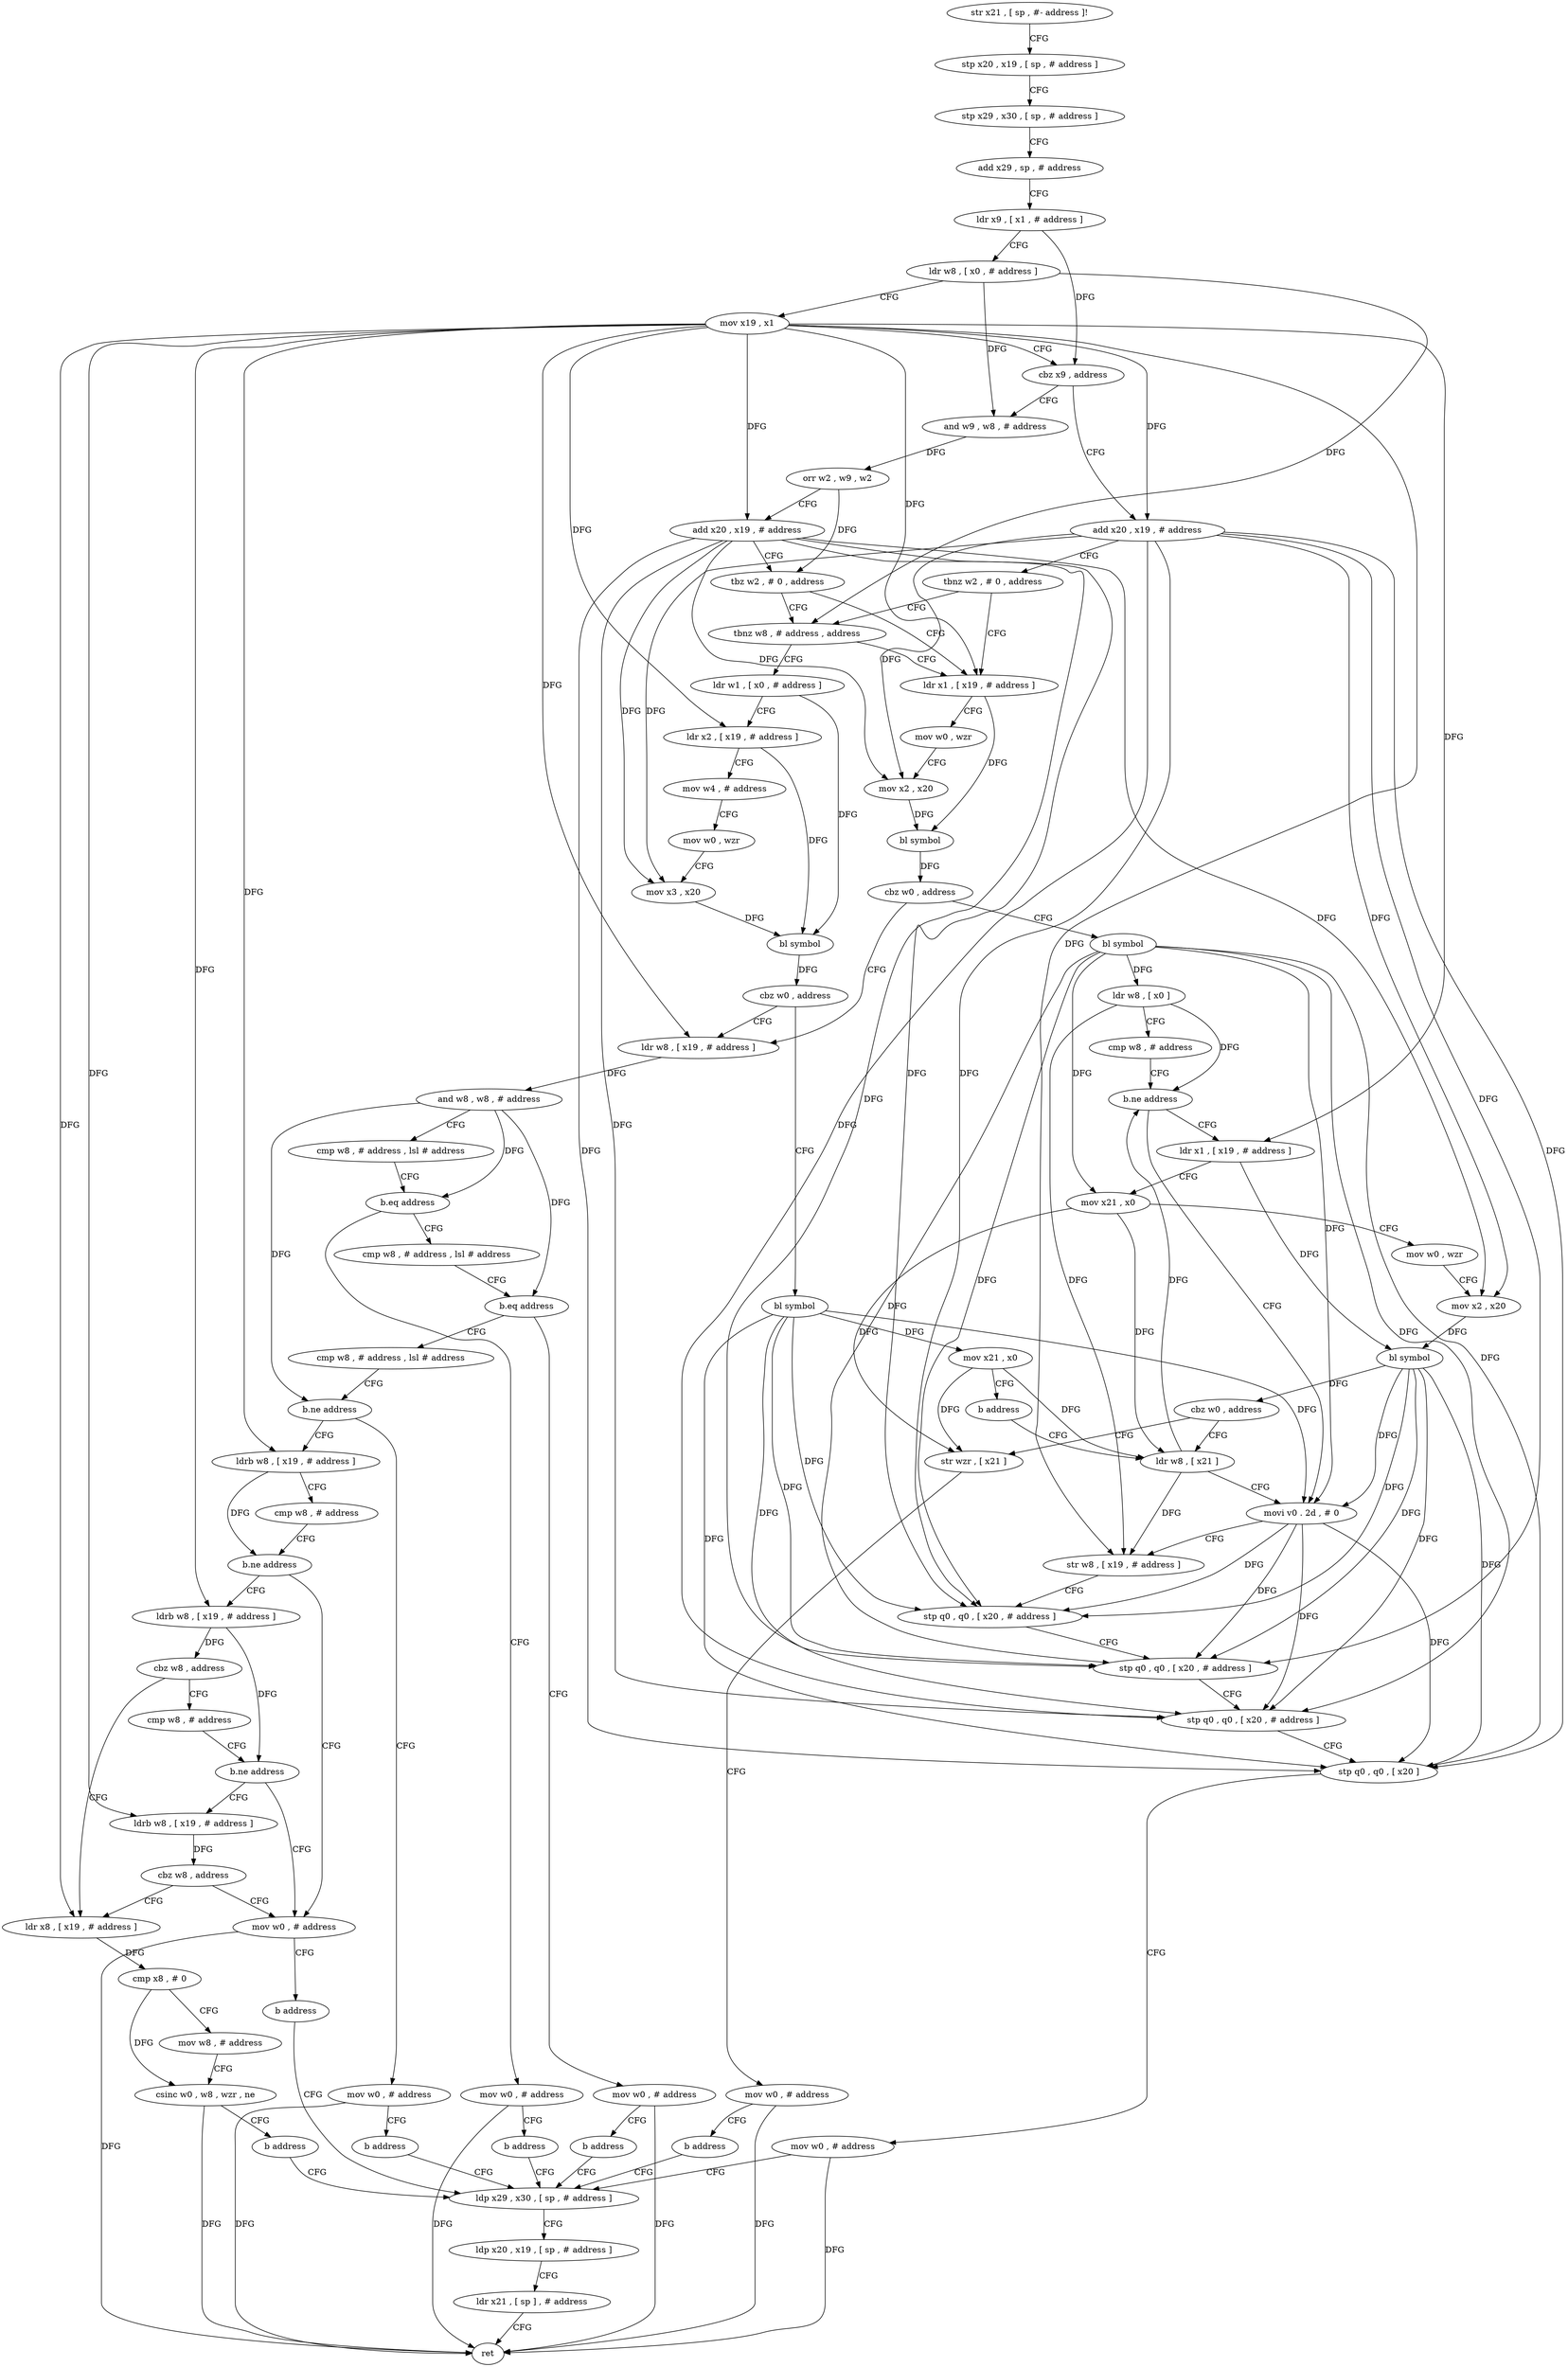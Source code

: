 digraph "func" {
"4272272" [label = "str x21 , [ sp , #- address ]!" ]
"4272276" [label = "stp x20 , x19 , [ sp , # address ]" ]
"4272280" [label = "stp x29 , x30 , [ sp , # address ]" ]
"4272284" [label = "add x29 , sp , # address" ]
"4272288" [label = "ldr x9 , [ x1 , # address ]" ]
"4272292" [label = "ldr w8 , [ x0 , # address ]" ]
"4272296" [label = "mov x19 , x1" ]
"4272300" [label = "cbz x9 , address" ]
"4272356" [label = "and w9 , w8 , # address" ]
"4272304" [label = "add x20 , x19 , # address" ]
"4272360" [label = "orr w2 , w9 , w2" ]
"4272364" [label = "add x20 , x19 , # address" ]
"4272368" [label = "tbz w2 , # 0 , address" ]
"4272312" [label = "tbnz w8 , # address , address" ]
"4272372" [label = "ldr x1 , [ x19 , # address ]" ]
"4272308" [label = "tbnz w2 , # 0 , address" ]
"4272316" [label = "ldr w1 , [ x0 , # address ]" ]
"4272376" [label = "mov w0 , wzr" ]
"4272380" [label = "mov x2 , x20" ]
"4272384" [label = "bl symbol" ]
"4272388" [label = "cbz w0 , address" ]
"4272480" [label = "ldr w8 , [ x19 , # address ]" ]
"4272392" [label = "bl symbol" ]
"4272320" [label = "ldr x2 , [ x19 , # address ]" ]
"4272324" [label = "mov w4 , # address" ]
"4272328" [label = "mov w0 , wzr" ]
"4272332" [label = "mov x3 , x20" ]
"4272336" [label = "bl symbol" ]
"4272340" [label = "cbz w0 , address" ]
"4272344" [label = "bl symbol" ]
"4272484" [label = "and w8 , w8 , # address" ]
"4272488" [label = "cmp w8 , # address , lsl # address" ]
"4272492" [label = "b.eq address" ]
"4272556" [label = "mov w0 , # address" ]
"4272496" [label = "cmp w8 , # address , lsl # address" ]
"4272396" [label = "ldr w8 , [ x0 ]" ]
"4272400" [label = "cmp w8 , # address" ]
"4272404" [label = "b.ne address" ]
"4272436" [label = "movi v0 . 2d , # 0" ]
"4272408" [label = "ldr x1 , [ x19 , # address ]" ]
"4272348" [label = "mov x21 , x0" ]
"4272352" [label = "b address" ]
"4272432" [label = "ldr w8 , [ x21 ]" ]
"4272560" [label = "b address" ]
"4272464" [label = "ldp x29 , x30 , [ sp , # address ]" ]
"4272500" [label = "b.eq address" ]
"4272564" [label = "mov w0 , # address" ]
"4272504" [label = "cmp w8 , # address , lsl # address" ]
"4272440" [label = "str w8 , [ x19 , # address ]" ]
"4272444" [label = "stp q0 , q0 , [ x20 , # address ]" ]
"4272448" [label = "stp q0 , q0 , [ x20 , # address ]" ]
"4272452" [label = "stp q0 , q0 , [ x20 , # address ]" ]
"4272456" [label = "stp q0 , q0 , [ x20 ]" ]
"4272460" [label = "mov w0 , # address" ]
"4272412" [label = "mov x21 , x0" ]
"4272416" [label = "mov w0 , wzr" ]
"4272420" [label = "mov x2 , x20" ]
"4272424" [label = "bl symbol" ]
"4272428" [label = "cbz w0 , address" ]
"4272580" [label = "str wzr , [ x21 ]" ]
"4272468" [label = "ldp x20 , x19 , [ sp , # address ]" ]
"4272472" [label = "ldr x21 , [ sp ] , # address" ]
"4272476" [label = "ret" ]
"4272568" [label = "b address" ]
"4272508" [label = "b.ne address" ]
"4272572" [label = "mov w0 , # address" ]
"4272512" [label = "ldrb w8 , [ x19 , # address ]" ]
"4272584" [label = "mov w0 , # address" ]
"4272588" [label = "b address" ]
"4272576" [label = "b address" ]
"4272516" [label = "cmp w8 , # address" ]
"4272520" [label = "b.ne address" ]
"4272548" [label = "mov w0 , # address" ]
"4272524" [label = "ldrb w8 , [ x19 , # address ]" ]
"4272552" [label = "b address" ]
"4272528" [label = "cbz w8 , address" ]
"4272592" [label = "ldr x8 , [ x19 , # address ]" ]
"4272532" [label = "cmp w8 , # address" ]
"4272596" [label = "cmp x8 , # 0" ]
"4272600" [label = "mov w8 , # address" ]
"4272604" [label = "csinc w0 , w8 , wzr , ne" ]
"4272608" [label = "b address" ]
"4272536" [label = "b.ne address" ]
"4272540" [label = "ldrb w8 , [ x19 , # address ]" ]
"4272544" [label = "cbz w8 , address" ]
"4272272" -> "4272276" [ label = "CFG" ]
"4272276" -> "4272280" [ label = "CFG" ]
"4272280" -> "4272284" [ label = "CFG" ]
"4272284" -> "4272288" [ label = "CFG" ]
"4272288" -> "4272292" [ label = "CFG" ]
"4272288" -> "4272300" [ label = "DFG" ]
"4272292" -> "4272296" [ label = "CFG" ]
"4272292" -> "4272356" [ label = "DFG" ]
"4272292" -> "4272312" [ label = "DFG" ]
"4272296" -> "4272300" [ label = "CFG" ]
"4272296" -> "4272364" [ label = "DFG" ]
"4272296" -> "4272304" [ label = "DFG" ]
"4272296" -> "4272372" [ label = "DFG" ]
"4272296" -> "4272320" [ label = "DFG" ]
"4272296" -> "4272480" [ label = "DFG" ]
"4272296" -> "4272440" [ label = "DFG" ]
"4272296" -> "4272408" [ label = "DFG" ]
"4272296" -> "4272512" [ label = "DFG" ]
"4272296" -> "4272524" [ label = "DFG" ]
"4272296" -> "4272592" [ label = "DFG" ]
"4272296" -> "4272540" [ label = "DFG" ]
"4272300" -> "4272356" [ label = "CFG" ]
"4272300" -> "4272304" [ label = "CFG" ]
"4272356" -> "4272360" [ label = "DFG" ]
"4272304" -> "4272308" [ label = "CFG" ]
"4272304" -> "4272380" [ label = "DFG" ]
"4272304" -> "4272332" [ label = "DFG" ]
"4272304" -> "4272444" [ label = "DFG" ]
"4272304" -> "4272448" [ label = "DFG" ]
"4272304" -> "4272452" [ label = "DFG" ]
"4272304" -> "4272456" [ label = "DFG" ]
"4272304" -> "4272420" [ label = "DFG" ]
"4272360" -> "4272364" [ label = "CFG" ]
"4272360" -> "4272368" [ label = "DFG" ]
"4272364" -> "4272368" [ label = "CFG" ]
"4272364" -> "4272380" [ label = "DFG" ]
"4272364" -> "4272332" [ label = "DFG" ]
"4272364" -> "4272444" [ label = "DFG" ]
"4272364" -> "4272448" [ label = "DFG" ]
"4272364" -> "4272452" [ label = "DFG" ]
"4272364" -> "4272456" [ label = "DFG" ]
"4272364" -> "4272420" [ label = "DFG" ]
"4272368" -> "4272312" [ label = "CFG" ]
"4272368" -> "4272372" [ label = "CFG" ]
"4272312" -> "4272372" [ label = "CFG" ]
"4272312" -> "4272316" [ label = "CFG" ]
"4272372" -> "4272376" [ label = "CFG" ]
"4272372" -> "4272384" [ label = "DFG" ]
"4272308" -> "4272372" [ label = "CFG" ]
"4272308" -> "4272312" [ label = "CFG" ]
"4272316" -> "4272320" [ label = "CFG" ]
"4272316" -> "4272336" [ label = "DFG" ]
"4272376" -> "4272380" [ label = "CFG" ]
"4272380" -> "4272384" [ label = "DFG" ]
"4272384" -> "4272388" [ label = "DFG" ]
"4272388" -> "4272480" [ label = "CFG" ]
"4272388" -> "4272392" [ label = "CFG" ]
"4272480" -> "4272484" [ label = "DFG" ]
"4272392" -> "4272396" [ label = "DFG" ]
"4272392" -> "4272412" [ label = "DFG" ]
"4272392" -> "4272436" [ label = "DFG" ]
"4272392" -> "4272444" [ label = "DFG" ]
"4272392" -> "4272448" [ label = "DFG" ]
"4272392" -> "4272452" [ label = "DFG" ]
"4272392" -> "4272456" [ label = "DFG" ]
"4272320" -> "4272324" [ label = "CFG" ]
"4272320" -> "4272336" [ label = "DFG" ]
"4272324" -> "4272328" [ label = "CFG" ]
"4272328" -> "4272332" [ label = "CFG" ]
"4272332" -> "4272336" [ label = "DFG" ]
"4272336" -> "4272340" [ label = "DFG" ]
"4272340" -> "4272480" [ label = "CFG" ]
"4272340" -> "4272344" [ label = "CFG" ]
"4272344" -> "4272348" [ label = "DFG" ]
"4272344" -> "4272436" [ label = "DFG" ]
"4272344" -> "4272444" [ label = "DFG" ]
"4272344" -> "4272448" [ label = "DFG" ]
"4272344" -> "4272452" [ label = "DFG" ]
"4272344" -> "4272456" [ label = "DFG" ]
"4272484" -> "4272488" [ label = "CFG" ]
"4272484" -> "4272492" [ label = "DFG" ]
"4272484" -> "4272500" [ label = "DFG" ]
"4272484" -> "4272508" [ label = "DFG" ]
"4272488" -> "4272492" [ label = "CFG" ]
"4272492" -> "4272556" [ label = "CFG" ]
"4272492" -> "4272496" [ label = "CFG" ]
"4272556" -> "4272560" [ label = "CFG" ]
"4272556" -> "4272476" [ label = "DFG" ]
"4272496" -> "4272500" [ label = "CFG" ]
"4272396" -> "4272400" [ label = "CFG" ]
"4272396" -> "4272404" [ label = "DFG" ]
"4272396" -> "4272440" [ label = "DFG" ]
"4272400" -> "4272404" [ label = "CFG" ]
"4272404" -> "4272436" [ label = "CFG" ]
"4272404" -> "4272408" [ label = "CFG" ]
"4272436" -> "4272440" [ label = "CFG" ]
"4272436" -> "4272444" [ label = "DFG" ]
"4272436" -> "4272448" [ label = "DFG" ]
"4272436" -> "4272452" [ label = "DFG" ]
"4272436" -> "4272456" [ label = "DFG" ]
"4272408" -> "4272412" [ label = "CFG" ]
"4272408" -> "4272424" [ label = "DFG" ]
"4272348" -> "4272352" [ label = "CFG" ]
"4272348" -> "4272432" [ label = "DFG" ]
"4272348" -> "4272580" [ label = "DFG" ]
"4272352" -> "4272432" [ label = "CFG" ]
"4272432" -> "4272436" [ label = "CFG" ]
"4272432" -> "4272404" [ label = "DFG" ]
"4272432" -> "4272440" [ label = "DFG" ]
"4272560" -> "4272464" [ label = "CFG" ]
"4272464" -> "4272468" [ label = "CFG" ]
"4272500" -> "4272564" [ label = "CFG" ]
"4272500" -> "4272504" [ label = "CFG" ]
"4272564" -> "4272568" [ label = "CFG" ]
"4272564" -> "4272476" [ label = "DFG" ]
"4272504" -> "4272508" [ label = "CFG" ]
"4272440" -> "4272444" [ label = "CFG" ]
"4272444" -> "4272448" [ label = "CFG" ]
"4272448" -> "4272452" [ label = "CFG" ]
"4272452" -> "4272456" [ label = "CFG" ]
"4272456" -> "4272460" [ label = "CFG" ]
"4272460" -> "4272464" [ label = "CFG" ]
"4272460" -> "4272476" [ label = "DFG" ]
"4272412" -> "4272416" [ label = "CFG" ]
"4272412" -> "4272432" [ label = "DFG" ]
"4272412" -> "4272580" [ label = "DFG" ]
"4272416" -> "4272420" [ label = "CFG" ]
"4272420" -> "4272424" [ label = "DFG" ]
"4272424" -> "4272428" [ label = "DFG" ]
"4272424" -> "4272436" [ label = "DFG" ]
"4272424" -> "4272444" [ label = "DFG" ]
"4272424" -> "4272448" [ label = "DFG" ]
"4272424" -> "4272452" [ label = "DFG" ]
"4272424" -> "4272456" [ label = "DFG" ]
"4272428" -> "4272580" [ label = "CFG" ]
"4272428" -> "4272432" [ label = "CFG" ]
"4272580" -> "4272584" [ label = "CFG" ]
"4272468" -> "4272472" [ label = "CFG" ]
"4272472" -> "4272476" [ label = "CFG" ]
"4272568" -> "4272464" [ label = "CFG" ]
"4272508" -> "4272572" [ label = "CFG" ]
"4272508" -> "4272512" [ label = "CFG" ]
"4272572" -> "4272576" [ label = "CFG" ]
"4272572" -> "4272476" [ label = "DFG" ]
"4272512" -> "4272516" [ label = "CFG" ]
"4272512" -> "4272520" [ label = "DFG" ]
"4272584" -> "4272588" [ label = "CFG" ]
"4272584" -> "4272476" [ label = "DFG" ]
"4272588" -> "4272464" [ label = "CFG" ]
"4272576" -> "4272464" [ label = "CFG" ]
"4272516" -> "4272520" [ label = "CFG" ]
"4272520" -> "4272548" [ label = "CFG" ]
"4272520" -> "4272524" [ label = "CFG" ]
"4272548" -> "4272552" [ label = "CFG" ]
"4272548" -> "4272476" [ label = "DFG" ]
"4272524" -> "4272528" [ label = "DFG" ]
"4272524" -> "4272536" [ label = "DFG" ]
"4272552" -> "4272464" [ label = "CFG" ]
"4272528" -> "4272592" [ label = "CFG" ]
"4272528" -> "4272532" [ label = "CFG" ]
"4272592" -> "4272596" [ label = "DFG" ]
"4272532" -> "4272536" [ label = "CFG" ]
"4272596" -> "4272600" [ label = "CFG" ]
"4272596" -> "4272604" [ label = "DFG" ]
"4272600" -> "4272604" [ label = "CFG" ]
"4272604" -> "4272608" [ label = "CFG" ]
"4272604" -> "4272476" [ label = "DFG" ]
"4272608" -> "4272464" [ label = "CFG" ]
"4272536" -> "4272548" [ label = "CFG" ]
"4272536" -> "4272540" [ label = "CFG" ]
"4272540" -> "4272544" [ label = "DFG" ]
"4272544" -> "4272592" [ label = "CFG" ]
"4272544" -> "4272548" [ label = "CFG" ]
}
